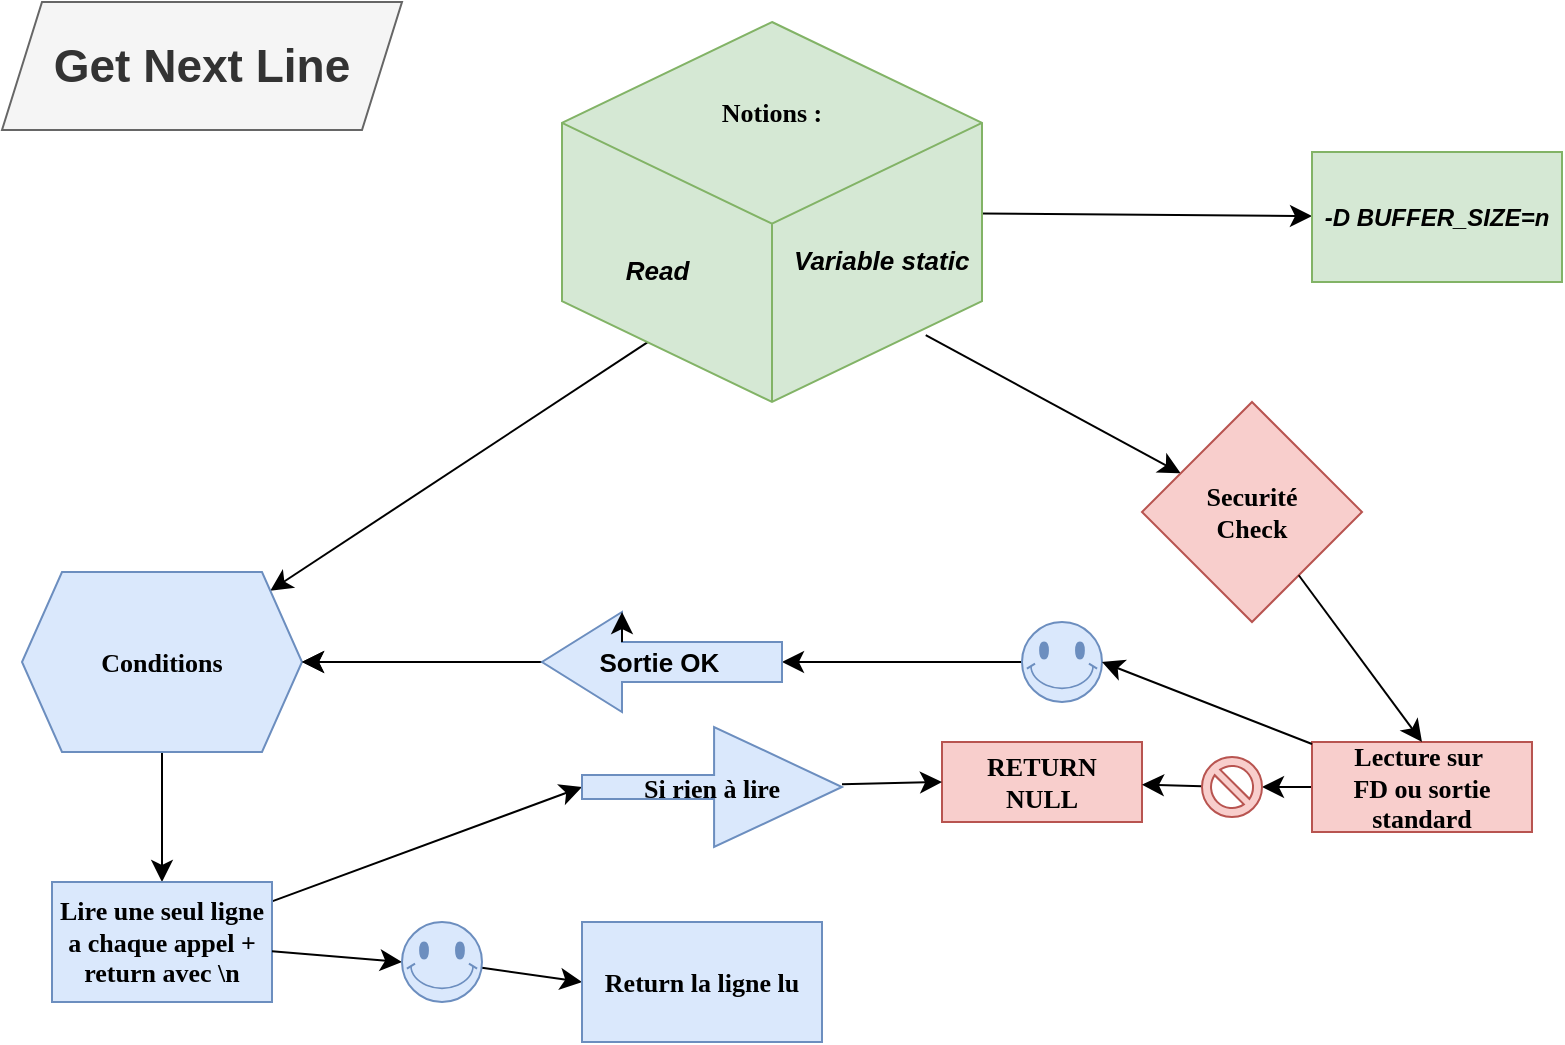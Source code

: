 <mxfile version="24.9.0">
  <diagram name="Page-1" id="6133507b-19e7-1e82-6fc7-422aa6c4b21f">
    <mxGraphModel dx="840" dy="946" grid="1" gridSize="10" guides="1" tooltips="1" connect="1" arrows="1" fold="1" page="1" pageScale="1" pageWidth="1100" pageHeight="850" background="none" math="0" shadow="0">
      <root>
        <mxCell id="0" />
        <mxCell id="1" parent="0" />
        <mxCell id="X8jP_-pNWwgTqy4V8r5L-5" value="" style="edgeStyle=none;curved=1;rounded=0;orthogonalLoop=1;jettySize=auto;html=1;fontSize=12;startSize=8;endSize=8;exitX=0.866;exitY=0.824;exitDx=0;exitDy=0;exitPerimeter=0;" parent="1" source="X8jP_-pNWwgTqy4V8r5L-11" target="X8jP_-pNWwgTqy4V8r5L-4" edge="1">
          <mxGeometry relative="1" as="geometry">
            <mxPoint x="561.708" y="146" as="sourcePoint" />
          </mxGeometry>
        </mxCell>
        <mxCell id="X8jP_-pNWwgTqy4V8r5L-9" value="" style="edgeStyle=none;curved=1;rounded=0;orthogonalLoop=1;jettySize=auto;html=1;fontSize=12;startSize=8;endSize=8;exitX=0.224;exitY=0.828;exitDx=0;exitDy=0;exitPerimeter=0;" parent="1" source="X8jP_-pNWwgTqy4V8r5L-11" target="X8jP_-pNWwgTqy4V8r5L-8" edge="1">
          <mxGeometry relative="1" as="geometry">
            <mxPoint x="436.039" y="146" as="sourcePoint" />
          </mxGeometry>
        </mxCell>
        <mxCell id="X8jP_-pNWwgTqy4V8r5L-2" value="Get Next Line" style="shape=parallelogram;perimeter=parallelogramPerimeter;whiteSpace=wrap;html=1;fixedSize=1;fontStyle=1;fontSize=23;fillColor=#f5f5f5;fontColor=#333333;strokeColor=#666666;" parent="1" vertex="1">
          <mxGeometry x="60" width="200" height="64" as="geometry" />
        </mxCell>
        <mxCell id="X8jP_-pNWwgTqy4V8r5L-4" value="Securité&lt;div&gt;Check&lt;/div&gt;" style="rhombus;whiteSpace=wrap;html=1;fontSize=13;fontFamily=Verdana;verticalAlign=middle;fillColor=#f8cecc;fontStyle=1;startSize=26;swimlaneFillColor=#ffffff;rounded=0;shadow=0;comic=0;labelBackgroundColor=none;strokeWidth=1;strokeColor=#b85450;" parent="1" vertex="1">
          <mxGeometry x="630" y="200" width="110" height="110" as="geometry" />
        </mxCell>
        <mxCell id="sR5y7cmOGe-FrkhTUdvG-5" value="" style="edgeStyle=none;curved=1;rounded=0;orthogonalLoop=1;jettySize=auto;html=1;fontSize=12;startSize=8;endSize=8;" edge="1" parent="1" source="X8jP_-pNWwgTqy4V8r5L-8" target="sR5y7cmOGe-FrkhTUdvG-4">
          <mxGeometry relative="1" as="geometry" />
        </mxCell>
        <mxCell id="X8jP_-pNWwgTqy4V8r5L-8" value="Conditions" style="shape=hexagon;perimeter=hexagonPerimeter2;whiteSpace=wrap;html=1;fixedSize=1;fontSize=13;fontFamily=Verdana;verticalAlign=middle;fillColor=#dae8fc;fontStyle=1;startSize=26;swimlaneFillColor=#ffffff;rounded=0;shadow=0;comic=0;labelBackgroundColor=none;strokeWidth=1;strokeColor=#6c8ebf;" parent="1" vertex="1">
          <mxGeometry x="70" y="285" width="140" height="90" as="geometry" />
        </mxCell>
        <mxCell id="sR5y7cmOGe-FrkhTUdvG-22" value="" style="edgeStyle=none;curved=1;rounded=0;orthogonalLoop=1;jettySize=auto;html=1;fontSize=12;startSize=8;endSize=8;" edge="1" parent="1" source="X8jP_-pNWwgTqy4V8r5L-11" target="sR5y7cmOGe-FrkhTUdvG-21">
          <mxGeometry relative="1" as="geometry" />
        </mxCell>
        <mxCell id="X8jP_-pNWwgTqy4V8r5L-11" value="&lt;div&gt;&lt;span style=&quot;font-family: Verdana; font-size: 13px; font-weight: 700; text-wrap: nowrap; background-color: initial;&quot;&gt;&lt;br&gt;&lt;/span&gt;&lt;/div&gt;&lt;div&gt;&lt;span style=&quot;font-family: Verdana; font-size: 13px; font-weight: 700; text-wrap: nowrap; background-color: initial;&quot;&gt;&lt;br&gt;&lt;/span&gt;&lt;/div&gt;&lt;div&gt;&lt;span style=&quot;font-family: Verdana; font-size: 13px; font-weight: 700; text-wrap: nowrap; background-color: initial;&quot;&gt;Notions :&lt;/span&gt;&lt;br&gt;&lt;/div&gt;&lt;div&gt;&lt;span style=&quot;font-family: Verdana; font-size: 13px; font-weight: 700; text-wrap: nowrap; background-color: initial;&quot;&gt;&lt;br&gt;&lt;/span&gt;&lt;/div&gt;&lt;div&gt;&lt;span style=&quot;font-family: Verdana; font-size: 13px; font-weight: 700; text-wrap: nowrap; background-color: initial;&quot;&gt;&lt;br&gt;&lt;/span&gt;&lt;/div&gt;&lt;div&gt;&lt;br&gt;&lt;/div&gt;&lt;div style=&quot;text-align: left;&quot;&gt;&lt;br&gt;&lt;/div&gt;" style="html=1;whiteSpace=wrap;shape=isoCube2;backgroundOutline=1;isoAngle=15;verticalAlign=top;fillColor=#d5e8d4;strokeColor=#82b366;" parent="1" vertex="1">
          <mxGeometry x="340" y="10" width="210" height="190" as="geometry" />
        </mxCell>
        <mxCell id="78961159f06e98e8-45" value="&amp;nbsp; &amp;nbsp; &amp;nbsp; &amp;nbsp; Read" style="text;html=1;strokeColor=none;fillColor=none;align=left;verticalAlign=top;spacingLeft=1;spacingRight=4;whiteSpace=wrap;overflow=hidden;rotatable=0;points=[[0,0.5],[1,0.5]];portConstraint=eastwest;fontStyle=3;fontSize=13;spacingBottom=0;flipV=0;flipH=0;direction=west;" parent="1" vertex="1">
          <mxGeometry x="340" y="120" width="110" height="30" as="geometry" />
        </mxCell>
        <mxCell id="78961159f06e98e8-44" value="Variable static&lt;div&gt;&lt;span style=&quot;white-space: pre;&quot;&gt;&#x9;&lt;/span&gt;&lt;span style=&quot;white-space: pre;&quot;&gt;&#x9;&lt;/span&gt;&lt;br&gt;&lt;/div&gt;" style="text;html=1;strokeColor=none;fillColor=none;align=left;verticalAlign=top;spacingLeft=4;spacingRight=4;whiteSpace=wrap;overflow=hidden;rotatable=0;points=[[0,0.5],[1,0.5]];portConstraint=eastwest;fontStyle=3;fontSize=13;" parent="1" vertex="1">
          <mxGeometry x="450" y="115" width="100" height="40" as="geometry" />
        </mxCell>
        <mxCell id="sR5y7cmOGe-FrkhTUdvG-1" value="RETURN&lt;div&gt;&lt;span style=&quot;background-color: initial;&quot;&gt;NULL&lt;/span&gt;&lt;br&gt;&lt;/div&gt;" style="rounded=0;whiteSpace=wrap;html=1;fontSize=13;fontFamily=Verdana;fillColor=#f8cecc;strokeColor=#b85450;fontStyle=1;startSize=26;swimlaneFillColor=#ffffff;shadow=0;comic=0;labelBackgroundColor=none;strokeWidth=1;" vertex="1" parent="1">
          <mxGeometry x="530" y="370" width="100" height="40" as="geometry" />
        </mxCell>
        <mxCell id="sR5y7cmOGe-FrkhTUdvG-7" value="" style="edgeStyle=none;curved=1;rounded=0;orthogonalLoop=1;jettySize=auto;html=1;fontSize=12;startSize=8;endSize=8;entryX=0;entryY=0.5;entryDx=0;entryDy=0;entryPerimeter=0;" edge="1" parent="1" source="sR5y7cmOGe-FrkhTUdvG-4" target="sR5y7cmOGe-FrkhTUdvG-6">
          <mxGeometry relative="1" as="geometry" />
        </mxCell>
        <mxCell id="sR5y7cmOGe-FrkhTUdvG-10" style="edgeStyle=none;curved=1;rounded=0;orthogonalLoop=1;jettySize=auto;html=1;entryX=0;entryY=0.5;entryDx=0;entryDy=0;fontSize=12;startSize=8;endSize=8;" edge="1" parent="1" source="sR5y7cmOGe-FrkhTUdvG-44" target="sR5y7cmOGe-FrkhTUdvG-8">
          <mxGeometry relative="1" as="geometry" />
        </mxCell>
        <mxCell id="sR5y7cmOGe-FrkhTUdvG-4" value="Lire une seul ligne a chaque app&lt;span style=&quot;background-color: initial;&quot;&gt;el +&lt;/span&gt;&lt;div&gt;return avec \n&lt;br&gt;&lt;div&gt;&lt;div&gt;&lt;br&gt;&lt;/div&gt;&lt;/div&gt;&lt;/div&gt;" style="whiteSpace=wrap;html=1;fontSize=13;fontFamily=Verdana;fillColor=#dae8fc;strokeColor=#6c8ebf;fontStyle=1;startSize=26;swimlaneFillColor=#ffffff;rounded=0;shadow=0;comic=0;labelBackgroundColor=none;strokeWidth=1;verticalAlign=top;" vertex="1" parent="1">
          <mxGeometry x="85" y="440" width="110" height="60" as="geometry" />
        </mxCell>
        <mxCell id="sR5y7cmOGe-FrkhTUdvG-11" style="edgeStyle=none;curved=1;rounded=0;orthogonalLoop=1;jettySize=auto;html=1;entryX=0;entryY=0.5;entryDx=0;entryDy=0;fontSize=12;startSize=8;endSize=8;" edge="1" parent="1" source="sR5y7cmOGe-FrkhTUdvG-6" target="sR5y7cmOGe-FrkhTUdvG-1">
          <mxGeometry relative="1" as="geometry" />
        </mxCell>
        <mxCell id="sR5y7cmOGe-FrkhTUdvG-6" value="Si rien à lire" style="shape=singleArrow;whiteSpace=wrap;html=1;arrowWidth=0.2;arrowSize=0.492;fontSize=13;fontFamily=Verdana;verticalAlign=middle;fillColor=#dae8fc;strokeColor=#6c8ebf;fontStyle=1;startSize=26;swimlaneFillColor=#ffffff;rounded=0;shadow=0;comic=0;labelBackgroundColor=none;strokeWidth=1;" vertex="1" parent="1">
          <mxGeometry x="350" y="362.5" width="130" height="60" as="geometry" />
        </mxCell>
        <mxCell id="sR5y7cmOGe-FrkhTUdvG-8" value="Return la ligne lu" style="whiteSpace=wrap;html=1;fontSize=13;fontFamily=Verdana;fillColor=#dae8fc;strokeColor=#6c8ebf;fontStyle=1;startSize=26;swimlaneFillColor=#ffffff;rounded=0;shadow=0;comic=0;labelBackgroundColor=none;strokeWidth=1;" vertex="1" parent="1">
          <mxGeometry x="350" y="460" width="120" height="60" as="geometry" />
        </mxCell>
        <mxCell id="sR5y7cmOGe-FrkhTUdvG-25" value="" style="edgeStyle=none;curved=1;rounded=0;orthogonalLoop=1;jettySize=auto;html=1;fontSize=12;startSize=8;endSize=8;" edge="1" parent="1" source="sR5y7cmOGe-FrkhTUdvG-29" target="sR5y7cmOGe-FrkhTUdvG-1">
          <mxGeometry relative="1" as="geometry">
            <Array as="points" />
          </mxGeometry>
        </mxCell>
        <mxCell id="sR5y7cmOGe-FrkhTUdvG-38" value="" style="edgeStyle=none;curved=1;rounded=0;orthogonalLoop=1;jettySize=auto;html=1;fontSize=12;startSize=8;endSize=8;entryX=0;entryY=0.5;entryDx=0;entryDy=0;entryPerimeter=0;" edge="1" parent="1" source="sR5y7cmOGe-FrkhTUdvG-48" target="sR5y7cmOGe-FrkhTUdvG-34">
          <mxGeometry relative="1" as="geometry">
            <Array as="points" />
          </mxGeometry>
        </mxCell>
        <mxCell id="sR5y7cmOGe-FrkhTUdvG-42" value="" style="edgeStyle=none;curved=1;rounded=0;orthogonalLoop=1;jettySize=auto;html=1;fontSize=12;startSize=8;endSize=8;entryX=1;entryY=0.5;entryDx=0;entryDy=0;entryPerimeter=0;" edge="1" parent="1" source="sR5y7cmOGe-FrkhTUdvG-19" target="sR5y7cmOGe-FrkhTUdvG-29">
          <mxGeometry relative="1" as="geometry" />
        </mxCell>
        <mxCell id="sR5y7cmOGe-FrkhTUdvG-19" value="Lecture sur&amp;nbsp;&lt;div&gt;FD ou sortie standard&lt;/div&gt;" style="whiteSpace=wrap;html=1;fontSize=13;fontFamily=Verdana;fillColor=#f8cecc;strokeColor=#b85450;fontStyle=1;startSize=26;swimlaneFillColor=#ffffff;rounded=0;shadow=0;comic=0;labelBackgroundColor=none;strokeWidth=1;" vertex="1" parent="1">
          <mxGeometry x="715" y="370" width="110" height="45" as="geometry" />
        </mxCell>
        <mxCell id="sR5y7cmOGe-FrkhTUdvG-21" value="-D BUFFER_SIZE=n" style="whiteSpace=wrap;html=1;verticalAlign=middle;fillColor=#d5e8d4;strokeColor=#82b366;fontStyle=3" vertex="1" parent="1">
          <mxGeometry x="715" y="75" width="125" height="65" as="geometry" />
        </mxCell>
        <mxCell id="sR5y7cmOGe-FrkhTUdvG-27" value="" style="edgeStyle=none;curved=1;rounded=0;orthogonalLoop=1;jettySize=auto;html=1;fontSize=12;startSize=8;endSize=8;entryX=0.5;entryY=0;entryDx=0;entryDy=0;" edge="1" parent="1" source="X8jP_-pNWwgTqy4V8r5L-4" target="sR5y7cmOGe-FrkhTUdvG-19">
          <mxGeometry relative="1" as="geometry">
            <mxPoint x="699" y="296" as="sourcePoint" />
            <mxPoint x="750" y="370" as="targetPoint" />
          </mxGeometry>
        </mxCell>
        <mxCell id="sR5y7cmOGe-FrkhTUdvG-40" value="" style="edgeStyle=none;curved=1;rounded=0;orthogonalLoop=1;jettySize=auto;html=1;fontSize=12;startSize=8;endSize=8;entryX=1;entryY=0.5;entryDx=0;entryDy=0;" edge="1" parent="1" target="X8jP_-pNWwgTqy4V8r5L-8">
          <mxGeometry relative="1" as="geometry">
            <mxPoint x="330" y="330" as="sourcePoint" />
            <Array as="points" />
          </mxGeometry>
        </mxCell>
        <mxCell id="sR5y7cmOGe-FrkhTUdvG-47" value="" style="edgeStyle=none;curved=1;rounded=0;orthogonalLoop=1;jettySize=auto;html=1;fontSize=12;startSize=8;endSize=8;" edge="1" parent="1" source="sR5y7cmOGe-FrkhTUdvG-34" target="X8jP_-pNWwgTqy4V8r5L-8">
          <mxGeometry relative="1" as="geometry" />
        </mxCell>
        <mxCell id="sR5y7cmOGe-FrkhTUdvG-34" value="Sortie&lt;span style=&quot;background-color: initial;&quot;&gt;&amp;nbsp;OK&amp;nbsp;&lt;/span&gt;" style="html=1;shadow=0;dashed=0;align=center;verticalAlign=middle;shape=mxgraph.arrows2.arrow;dy=0.6;dx=40;flipH=1;notch=0;fillColor=#dae8fc;strokeColor=#6c8ebf;fontStyle=1;fontSize=13;" vertex="1" parent="1">
          <mxGeometry x="330" y="305" width="120" height="50" as="geometry" />
        </mxCell>
        <mxCell id="sR5y7cmOGe-FrkhTUdvG-29" value="" style="verticalLabelPosition=bottom;verticalAlign=top;html=1;shape=mxgraph.basic.no_symbol;fillColor=#f8cecc;strokeColor=#b85450;" vertex="1" parent="1">
          <mxGeometry x="660" y="377.5" width="30" height="30" as="geometry" />
        </mxCell>
        <mxCell id="sR5y7cmOGe-FrkhTUdvG-41" style="edgeStyle=none;curved=1;rounded=0;orthogonalLoop=1;jettySize=auto;html=1;exitX=0;exitY=0;exitDx=80;exitDy=15;exitPerimeter=0;entryX=0;entryY=0;entryDx=80;entryDy=0;entryPerimeter=0;fontSize=12;startSize=8;endSize=8;" edge="1" parent="1" source="sR5y7cmOGe-FrkhTUdvG-34" target="sR5y7cmOGe-FrkhTUdvG-34">
          <mxGeometry relative="1" as="geometry" />
        </mxCell>
        <mxCell id="sR5y7cmOGe-FrkhTUdvG-45" value="" style="edgeStyle=none;curved=1;rounded=0;orthogonalLoop=1;jettySize=auto;html=1;entryX=0;entryY=0.5;entryDx=0;entryDy=0;fontSize=12;startSize=8;endSize=8;" edge="1" parent="1" source="sR5y7cmOGe-FrkhTUdvG-4" target="sR5y7cmOGe-FrkhTUdvG-44">
          <mxGeometry relative="1" as="geometry">
            <mxPoint x="195" y="475" as="sourcePoint" />
            <mxPoint x="350" y="490" as="targetPoint" />
          </mxGeometry>
        </mxCell>
        <mxCell id="sR5y7cmOGe-FrkhTUdvG-44" value="" style="verticalLabelPosition=bottom;verticalAlign=top;html=1;shape=mxgraph.basic.smiley;fillColor=#dae8fc;strokeColor=#6c8ebf;" vertex="1" parent="1">
          <mxGeometry x="260" y="460" width="40" height="40" as="geometry" />
        </mxCell>
        <mxCell id="sR5y7cmOGe-FrkhTUdvG-48" value="" style="verticalLabelPosition=bottom;verticalAlign=top;html=1;shape=mxgraph.basic.smiley;fillColor=#dae8fc;strokeColor=#6c8ebf;" vertex="1" parent="1">
          <mxGeometry x="570" y="310" width="40" height="40" as="geometry" />
        </mxCell>
        <mxCell id="sR5y7cmOGe-FrkhTUdvG-51" style="edgeStyle=none;curved=1;rounded=0;orthogonalLoop=1;jettySize=auto;html=1;entryX=1;entryY=0.5;entryDx=0;entryDy=0;entryPerimeter=0;fontSize=12;startSize=8;endSize=8;" edge="1" parent="1" source="sR5y7cmOGe-FrkhTUdvG-19" target="sR5y7cmOGe-FrkhTUdvG-48">
          <mxGeometry relative="1" as="geometry" />
        </mxCell>
      </root>
    </mxGraphModel>
  </diagram>
</mxfile>
